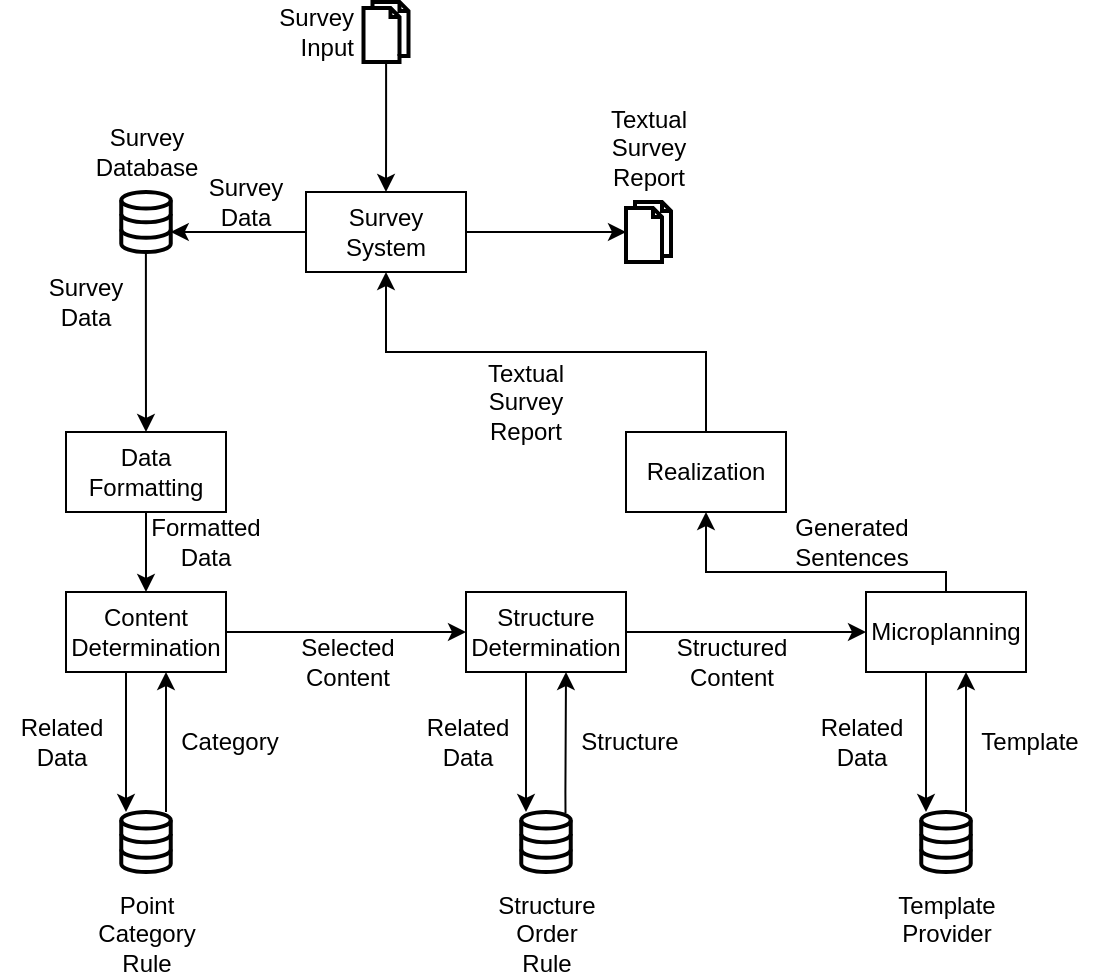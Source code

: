 <mxfile version="21.1.2" type="github">
  <diagram name="Page-1" id="J_HzvNZ0PhXkDLe6oeXv">
    <mxGraphModel dx="787" dy="432" grid="1" gridSize="10" guides="1" tooltips="1" connect="1" arrows="1" fold="1" page="1" pageScale="1" pageWidth="827" pageHeight="1169" math="0" shadow="0">
      <root>
        <mxCell id="0" />
        <mxCell id="1" parent="0" />
        <mxCell id="FSWxIVSEIQViBpeSSdB3-54" value="" style="edgeStyle=orthogonalEdgeStyle;rounded=0;orthogonalLoop=1;jettySize=auto;html=1;" edge="1" parent="1" source="FSWxIVSEIQViBpeSSdB3-52" target="FSWxIVSEIQViBpeSSdB3-53">
          <mxGeometry relative="1" as="geometry" />
        </mxCell>
        <mxCell id="FSWxIVSEIQViBpeSSdB3-52" value="Survey Input" style="verticalLabelPosition=middle;align=right;labelBackgroundColor=#ffffff;verticalAlign=middle;strokeWidth=2;strokeColor=#000000;shadow=0;dashed=0;shape=mxgraph.ios7.icons.documents;aspect=fixed;labelPosition=left;whiteSpace=wrap;html=1;spacingTop=0;spacingLeft=0;spacingRight=0;spacing=5;" vertex="1" parent="1">
          <mxGeometry x="348.75" y="585" width="22.5" height="30" as="geometry" />
        </mxCell>
        <mxCell id="FSWxIVSEIQViBpeSSdB3-56" value="" style="edgeStyle=orthogonalEdgeStyle;rounded=0;orthogonalLoop=1;jettySize=auto;html=1;" edge="1" parent="1" source="FSWxIVSEIQViBpeSSdB3-53" target="FSWxIVSEIQViBpeSSdB3-55">
          <mxGeometry relative="1" as="geometry" />
        </mxCell>
        <mxCell id="FSWxIVSEIQViBpeSSdB3-60" value="" style="edgeStyle=orthogonalEdgeStyle;rounded=0;orthogonalLoop=1;jettySize=auto;html=1;" edge="1" parent="1" source="FSWxIVSEIQViBpeSSdB3-53" target="FSWxIVSEIQViBpeSSdB3-59">
          <mxGeometry relative="1" as="geometry">
            <Array as="points">
              <mxPoint x="290" y="700" />
              <mxPoint x="290" y="700" />
            </Array>
          </mxGeometry>
        </mxCell>
        <mxCell id="FSWxIVSEIQViBpeSSdB3-53" value="Survey System" style="rounded=0;whiteSpace=wrap;html=1;aspect=fixed;" vertex="1" parent="1">
          <mxGeometry x="320" y="680" width="80" height="40" as="geometry" />
        </mxCell>
        <mxCell id="FSWxIVSEIQViBpeSSdB3-55" value="Textual Survey Report" style="verticalLabelPosition=top;align=center;labelBackgroundColor=#ffffff;verticalAlign=bottom;strokeWidth=2;strokeColor=#000000;shadow=0;dashed=0;shape=mxgraph.ios7.icons.documents;aspect=fixed;labelPosition=center;whiteSpace=wrap;html=1;spacingTop=0;spacingLeft=0;spacingRight=0;spacing=5;" vertex="1" parent="1">
          <mxGeometry x="480" y="685" width="22.5" height="30" as="geometry" />
        </mxCell>
        <mxCell id="FSWxIVSEIQViBpeSSdB3-68" value="" style="edgeStyle=orthogonalEdgeStyle;rounded=0;orthogonalLoop=1;jettySize=auto;html=1;" edge="1" parent="1" source="FSWxIVSEIQViBpeSSdB3-59" target="FSWxIVSEIQViBpeSSdB3-64">
          <mxGeometry relative="1" as="geometry" />
        </mxCell>
        <mxCell id="FSWxIVSEIQViBpeSSdB3-59" value="Survey Database" style="html=1;verticalLabelPosition=top;align=center;labelBackgroundColor=#ffffff;verticalAlign=bottom;strokeWidth=2;strokeColor=#000000;shadow=0;dashed=0;shape=mxgraph.ios7.icons.data;aspect=fixed;whiteSpace=wrap;labelPosition=center;spacing=5;" vertex="1" parent="1">
          <mxGeometry x="227.63" y="680" width="24.74" height="30" as="geometry" />
        </mxCell>
        <mxCell id="FSWxIVSEIQViBpeSSdB3-61" value="Survey Data" style="text;strokeColor=none;align=center;fillColor=none;html=1;verticalAlign=middle;whiteSpace=wrap;rounded=0;" vertex="1" parent="1">
          <mxGeometry x="260" y="670" width="60" height="30" as="geometry" />
        </mxCell>
        <mxCell id="FSWxIVSEIQViBpeSSdB3-69" value="" style="edgeStyle=orthogonalEdgeStyle;rounded=0;orthogonalLoop=1;jettySize=auto;html=1;" edge="1" parent="1" source="FSWxIVSEIQViBpeSSdB3-64" target="FSWxIVSEIQViBpeSSdB3-66">
          <mxGeometry relative="1" as="geometry" />
        </mxCell>
        <mxCell id="FSWxIVSEIQViBpeSSdB3-64" value="Data Formatting" style="rounded=0;whiteSpace=wrap;html=1;aspect=fixed;" vertex="1" parent="1">
          <mxGeometry x="200" y="800" width="80" height="40" as="geometry" />
        </mxCell>
        <mxCell id="FSWxIVSEIQViBpeSSdB3-70" value="" style="edgeStyle=orthogonalEdgeStyle;rounded=0;orthogonalLoop=1;jettySize=auto;html=1;" edge="1" parent="1" source="FSWxIVSEIQViBpeSSdB3-66" target="FSWxIVSEIQViBpeSSdB3-67">
          <mxGeometry relative="1" as="geometry" />
        </mxCell>
        <mxCell id="FSWxIVSEIQViBpeSSdB3-79" value="" style="edgeStyle=orthogonalEdgeStyle;rounded=0;orthogonalLoop=1;jettySize=auto;html=1;" edge="1" parent="1" source="FSWxIVSEIQViBpeSSdB3-66" target="FSWxIVSEIQViBpeSSdB3-78">
          <mxGeometry relative="1" as="geometry">
            <Array as="points">
              <mxPoint x="230" y="980" />
              <mxPoint x="230" y="980" />
            </Array>
          </mxGeometry>
        </mxCell>
        <mxCell id="FSWxIVSEIQViBpeSSdB3-66" value="Content Determination" style="rounded=0;whiteSpace=wrap;html=1;aspect=fixed;" vertex="1" parent="1">
          <mxGeometry x="200" y="880" width="80" height="40" as="geometry" />
        </mxCell>
        <mxCell id="FSWxIVSEIQViBpeSSdB3-73" value="" style="edgeStyle=orthogonalEdgeStyle;rounded=0;orthogonalLoop=1;jettySize=auto;html=1;" edge="1" parent="1" source="FSWxIVSEIQViBpeSSdB3-67" target="FSWxIVSEIQViBpeSSdB3-71">
          <mxGeometry relative="1" as="geometry" />
        </mxCell>
        <mxCell id="FSWxIVSEIQViBpeSSdB3-82" style="edgeStyle=orthogonalEdgeStyle;rounded=0;orthogonalLoop=1;jettySize=auto;html=1;entryX=0.096;entryY=0;entryDx=0;entryDy=0;entryPerimeter=0;" edge="1" parent="1" source="FSWxIVSEIQViBpeSSdB3-67" target="FSWxIVSEIQViBpeSSdB3-81">
          <mxGeometry relative="1" as="geometry">
            <mxPoint x="410" y="980" as="targetPoint" />
            <Array as="points">
              <mxPoint x="430" y="930" />
              <mxPoint x="430" y="930" />
            </Array>
          </mxGeometry>
        </mxCell>
        <mxCell id="FSWxIVSEIQViBpeSSdB3-67" value="Structure Determination" style="rounded=0;whiteSpace=wrap;html=1;aspect=fixed;" vertex="1" parent="1">
          <mxGeometry x="400" y="880" width="80" height="40" as="geometry" />
        </mxCell>
        <mxCell id="FSWxIVSEIQViBpeSSdB3-74" value="" style="edgeStyle=orthogonalEdgeStyle;rounded=0;orthogonalLoop=1;jettySize=auto;html=1;" edge="1" parent="1" source="FSWxIVSEIQViBpeSSdB3-71" target="FSWxIVSEIQViBpeSSdB3-72">
          <mxGeometry relative="1" as="geometry">
            <Array as="points">
              <mxPoint x="640" y="870" />
              <mxPoint x="520" y="870" />
            </Array>
          </mxGeometry>
        </mxCell>
        <mxCell id="FSWxIVSEIQViBpeSSdB3-85" style="edgeStyle=orthogonalEdgeStyle;rounded=0;orthogonalLoop=1;jettySize=auto;html=1;entryX=0.096;entryY=0;entryDx=0;entryDy=0;entryPerimeter=0;" edge="1" parent="1" source="FSWxIVSEIQViBpeSSdB3-71" target="FSWxIVSEIQViBpeSSdB3-84">
          <mxGeometry relative="1" as="geometry">
            <Array as="points">
              <mxPoint x="630" y="950" />
              <mxPoint x="630" y="950" />
            </Array>
          </mxGeometry>
        </mxCell>
        <mxCell id="FSWxIVSEIQViBpeSSdB3-71" value="Microplanning" style="rounded=0;whiteSpace=wrap;html=1;aspect=fixed;" vertex="1" parent="1">
          <mxGeometry x="600" y="880" width="80" height="40" as="geometry" />
        </mxCell>
        <mxCell id="FSWxIVSEIQViBpeSSdB3-75" style="edgeStyle=orthogonalEdgeStyle;rounded=0;orthogonalLoop=1;jettySize=auto;html=1;entryX=0.5;entryY=1;entryDx=0;entryDy=0;" edge="1" parent="1" source="FSWxIVSEIQViBpeSSdB3-72" target="FSWxIVSEIQViBpeSSdB3-53">
          <mxGeometry relative="1" as="geometry">
            <Array as="points">
              <mxPoint x="520" y="760" />
              <mxPoint x="360" y="760" />
            </Array>
          </mxGeometry>
        </mxCell>
        <mxCell id="FSWxIVSEIQViBpeSSdB3-72" value="Realization" style="rounded=0;whiteSpace=wrap;html=1;aspect=fixed;" vertex="1" parent="1">
          <mxGeometry x="480" y="800" width="80" height="40" as="geometry" />
        </mxCell>
        <mxCell id="FSWxIVSEIQViBpeSSdB3-76" value="Survey Data" style="text;strokeColor=none;align=center;fillColor=none;html=1;verticalAlign=middle;whiteSpace=wrap;rounded=0;" vertex="1" parent="1">
          <mxGeometry x="180" y="720" width="60" height="30" as="geometry" />
        </mxCell>
        <mxCell id="FSWxIVSEIQViBpeSSdB3-77" value="Formatted Data" style="text;strokeColor=none;align=center;fillColor=none;html=1;verticalAlign=middle;whiteSpace=wrap;rounded=0;" vertex="1" parent="1">
          <mxGeometry x="240" y="840" width="60" height="30" as="geometry" />
        </mxCell>
        <mxCell id="FSWxIVSEIQViBpeSSdB3-80" style="edgeStyle=orthogonalEdgeStyle;rounded=0;orthogonalLoop=1;jettySize=auto;html=1;entryX=0.625;entryY=1;entryDx=0;entryDy=0;entryPerimeter=0;" edge="1" parent="1" source="FSWxIVSEIQViBpeSSdB3-78" target="FSWxIVSEIQViBpeSSdB3-66">
          <mxGeometry relative="1" as="geometry">
            <mxPoint x="260" y="930" as="targetPoint" />
            <Array as="points">
              <mxPoint x="250" y="970" />
              <mxPoint x="250" y="970" />
            </Array>
          </mxGeometry>
        </mxCell>
        <mxCell id="FSWxIVSEIQViBpeSSdB3-78" value="Point Category Rule" style="html=1;verticalLabelPosition=bottom;align=center;labelBackgroundColor=#ffffff;verticalAlign=top;strokeWidth=2;strokeColor=#000000;shadow=0;dashed=0;shape=mxgraph.ios7.icons.data;aspect=fixed;whiteSpace=wrap;labelPosition=center;spacing=5;" vertex="1" parent="1">
          <mxGeometry x="227.63" y="990" width="24.74" height="30" as="geometry" />
        </mxCell>
        <mxCell id="FSWxIVSEIQViBpeSSdB3-83" style="edgeStyle=orthogonalEdgeStyle;rounded=0;orthogonalLoop=1;jettySize=auto;html=1;exitX=0.894;exitY=0.018;exitDx=0;exitDy=0;exitPerimeter=0;entryX=0.625;entryY=1;entryDx=0;entryDy=0;entryPerimeter=0;" edge="1" parent="1" source="FSWxIVSEIQViBpeSSdB3-81" target="FSWxIVSEIQViBpeSSdB3-67">
          <mxGeometry relative="1" as="geometry">
            <mxPoint x="440" y="930" as="targetPoint" />
            <Array as="points">
              <mxPoint x="450" y="980" />
              <mxPoint x="450" y="980" />
            </Array>
          </mxGeometry>
        </mxCell>
        <mxCell id="FSWxIVSEIQViBpeSSdB3-81" value="Structure Order Rule" style="html=1;verticalLabelPosition=bottom;align=center;labelBackgroundColor=#ffffff;verticalAlign=top;strokeWidth=2;strokeColor=#000000;shadow=0;dashed=0;shape=mxgraph.ios7.icons.data;aspect=fixed;whiteSpace=wrap;labelPosition=center;spacing=5;" vertex="1" parent="1">
          <mxGeometry x="427.63" y="990" width="24.74" height="30" as="geometry" />
        </mxCell>
        <mxCell id="FSWxIVSEIQViBpeSSdB3-86" style="edgeStyle=orthogonalEdgeStyle;rounded=0;orthogonalLoop=1;jettySize=auto;html=1;" edge="1" parent="1" source="FSWxIVSEIQViBpeSSdB3-84">
          <mxGeometry relative="1" as="geometry">
            <mxPoint x="650" y="920" as="targetPoint" />
            <Array as="points">
              <mxPoint x="650" y="921" />
            </Array>
          </mxGeometry>
        </mxCell>
        <mxCell id="FSWxIVSEIQViBpeSSdB3-84" value="Template Provider" style="html=1;verticalLabelPosition=bottom;align=center;labelBackgroundColor=#ffffff;verticalAlign=top;strokeWidth=2;strokeColor=#000000;shadow=0;dashed=0;shape=mxgraph.ios7.icons.data;aspect=fixed;whiteSpace=wrap;labelPosition=center;spacing=5;" vertex="1" parent="1">
          <mxGeometry x="627.63" y="990" width="24.74" height="30" as="geometry" />
        </mxCell>
        <mxCell id="FSWxIVSEIQViBpeSSdB3-87" value="Selected Content" style="text;strokeColor=none;align=center;fillColor=none;html=1;verticalAlign=middle;whiteSpace=wrap;rounded=0;" vertex="1" parent="1">
          <mxGeometry x="311.25" y="900" width="60" height="30" as="geometry" />
        </mxCell>
        <mxCell id="FSWxIVSEIQViBpeSSdB3-88" value="Structured Content" style="text;strokeColor=none;align=center;fillColor=none;html=1;verticalAlign=middle;whiteSpace=wrap;rounded=0;" vertex="1" parent="1">
          <mxGeometry x="502.5" y="900" width="60" height="30" as="geometry" />
        </mxCell>
        <mxCell id="FSWxIVSEIQViBpeSSdB3-89" value="Generated Sentences" style="text;strokeColor=none;align=center;fillColor=none;html=1;verticalAlign=middle;whiteSpace=wrap;rounded=0;" vertex="1" parent="1">
          <mxGeometry x="562.5" y="840" width="60" height="30" as="geometry" />
        </mxCell>
        <mxCell id="FSWxIVSEIQViBpeSSdB3-90" value="Related Data" style="text;strokeColor=none;align=center;fillColor=none;html=1;verticalAlign=middle;whiteSpace=wrap;rounded=0;" vertex="1" parent="1">
          <mxGeometry x="167.63" y="940" width="60" height="30" as="geometry" />
        </mxCell>
        <mxCell id="FSWxIVSEIQViBpeSSdB3-91" value="Category" style="text;strokeColor=none;align=center;fillColor=none;html=1;verticalAlign=middle;whiteSpace=wrap;rounded=0;" vertex="1" parent="1">
          <mxGeometry x="252.37" y="940" width="60" height="30" as="geometry" />
        </mxCell>
        <mxCell id="FSWxIVSEIQViBpeSSdB3-92" value="Related&lt;br&gt;Data" style="text;strokeColor=none;align=center;fillColor=none;html=1;verticalAlign=middle;whiteSpace=wrap;rounded=0;" vertex="1" parent="1">
          <mxGeometry x="371.25" y="940" width="60" height="30" as="geometry" />
        </mxCell>
        <mxCell id="FSWxIVSEIQViBpeSSdB3-93" value="Structure" style="text;strokeColor=none;align=center;fillColor=none;html=1;verticalAlign=middle;whiteSpace=wrap;rounded=0;" vertex="1" parent="1">
          <mxGeometry x="452.37" y="940" width="60" height="30" as="geometry" />
        </mxCell>
        <mxCell id="FSWxIVSEIQViBpeSSdB3-94" value="Related Data" style="text;strokeColor=none;align=center;fillColor=none;html=1;verticalAlign=middle;whiteSpace=wrap;rounded=0;" vertex="1" parent="1">
          <mxGeometry x="567.63" y="940" width="60" height="30" as="geometry" />
        </mxCell>
        <mxCell id="FSWxIVSEIQViBpeSSdB3-95" value="Template" style="text;strokeColor=none;align=center;fillColor=none;html=1;verticalAlign=middle;whiteSpace=wrap;rounded=0;" vertex="1" parent="1">
          <mxGeometry x="652.37" y="940" width="60" height="30" as="geometry" />
        </mxCell>
        <mxCell id="FSWxIVSEIQViBpeSSdB3-96" value="Textual Survey Report" style="text;strokeColor=none;align=center;fillColor=none;html=1;verticalAlign=middle;whiteSpace=wrap;rounded=0;" vertex="1" parent="1">
          <mxGeometry x="400" y="770" width="60" height="30" as="geometry" />
        </mxCell>
      </root>
    </mxGraphModel>
  </diagram>
</mxfile>
